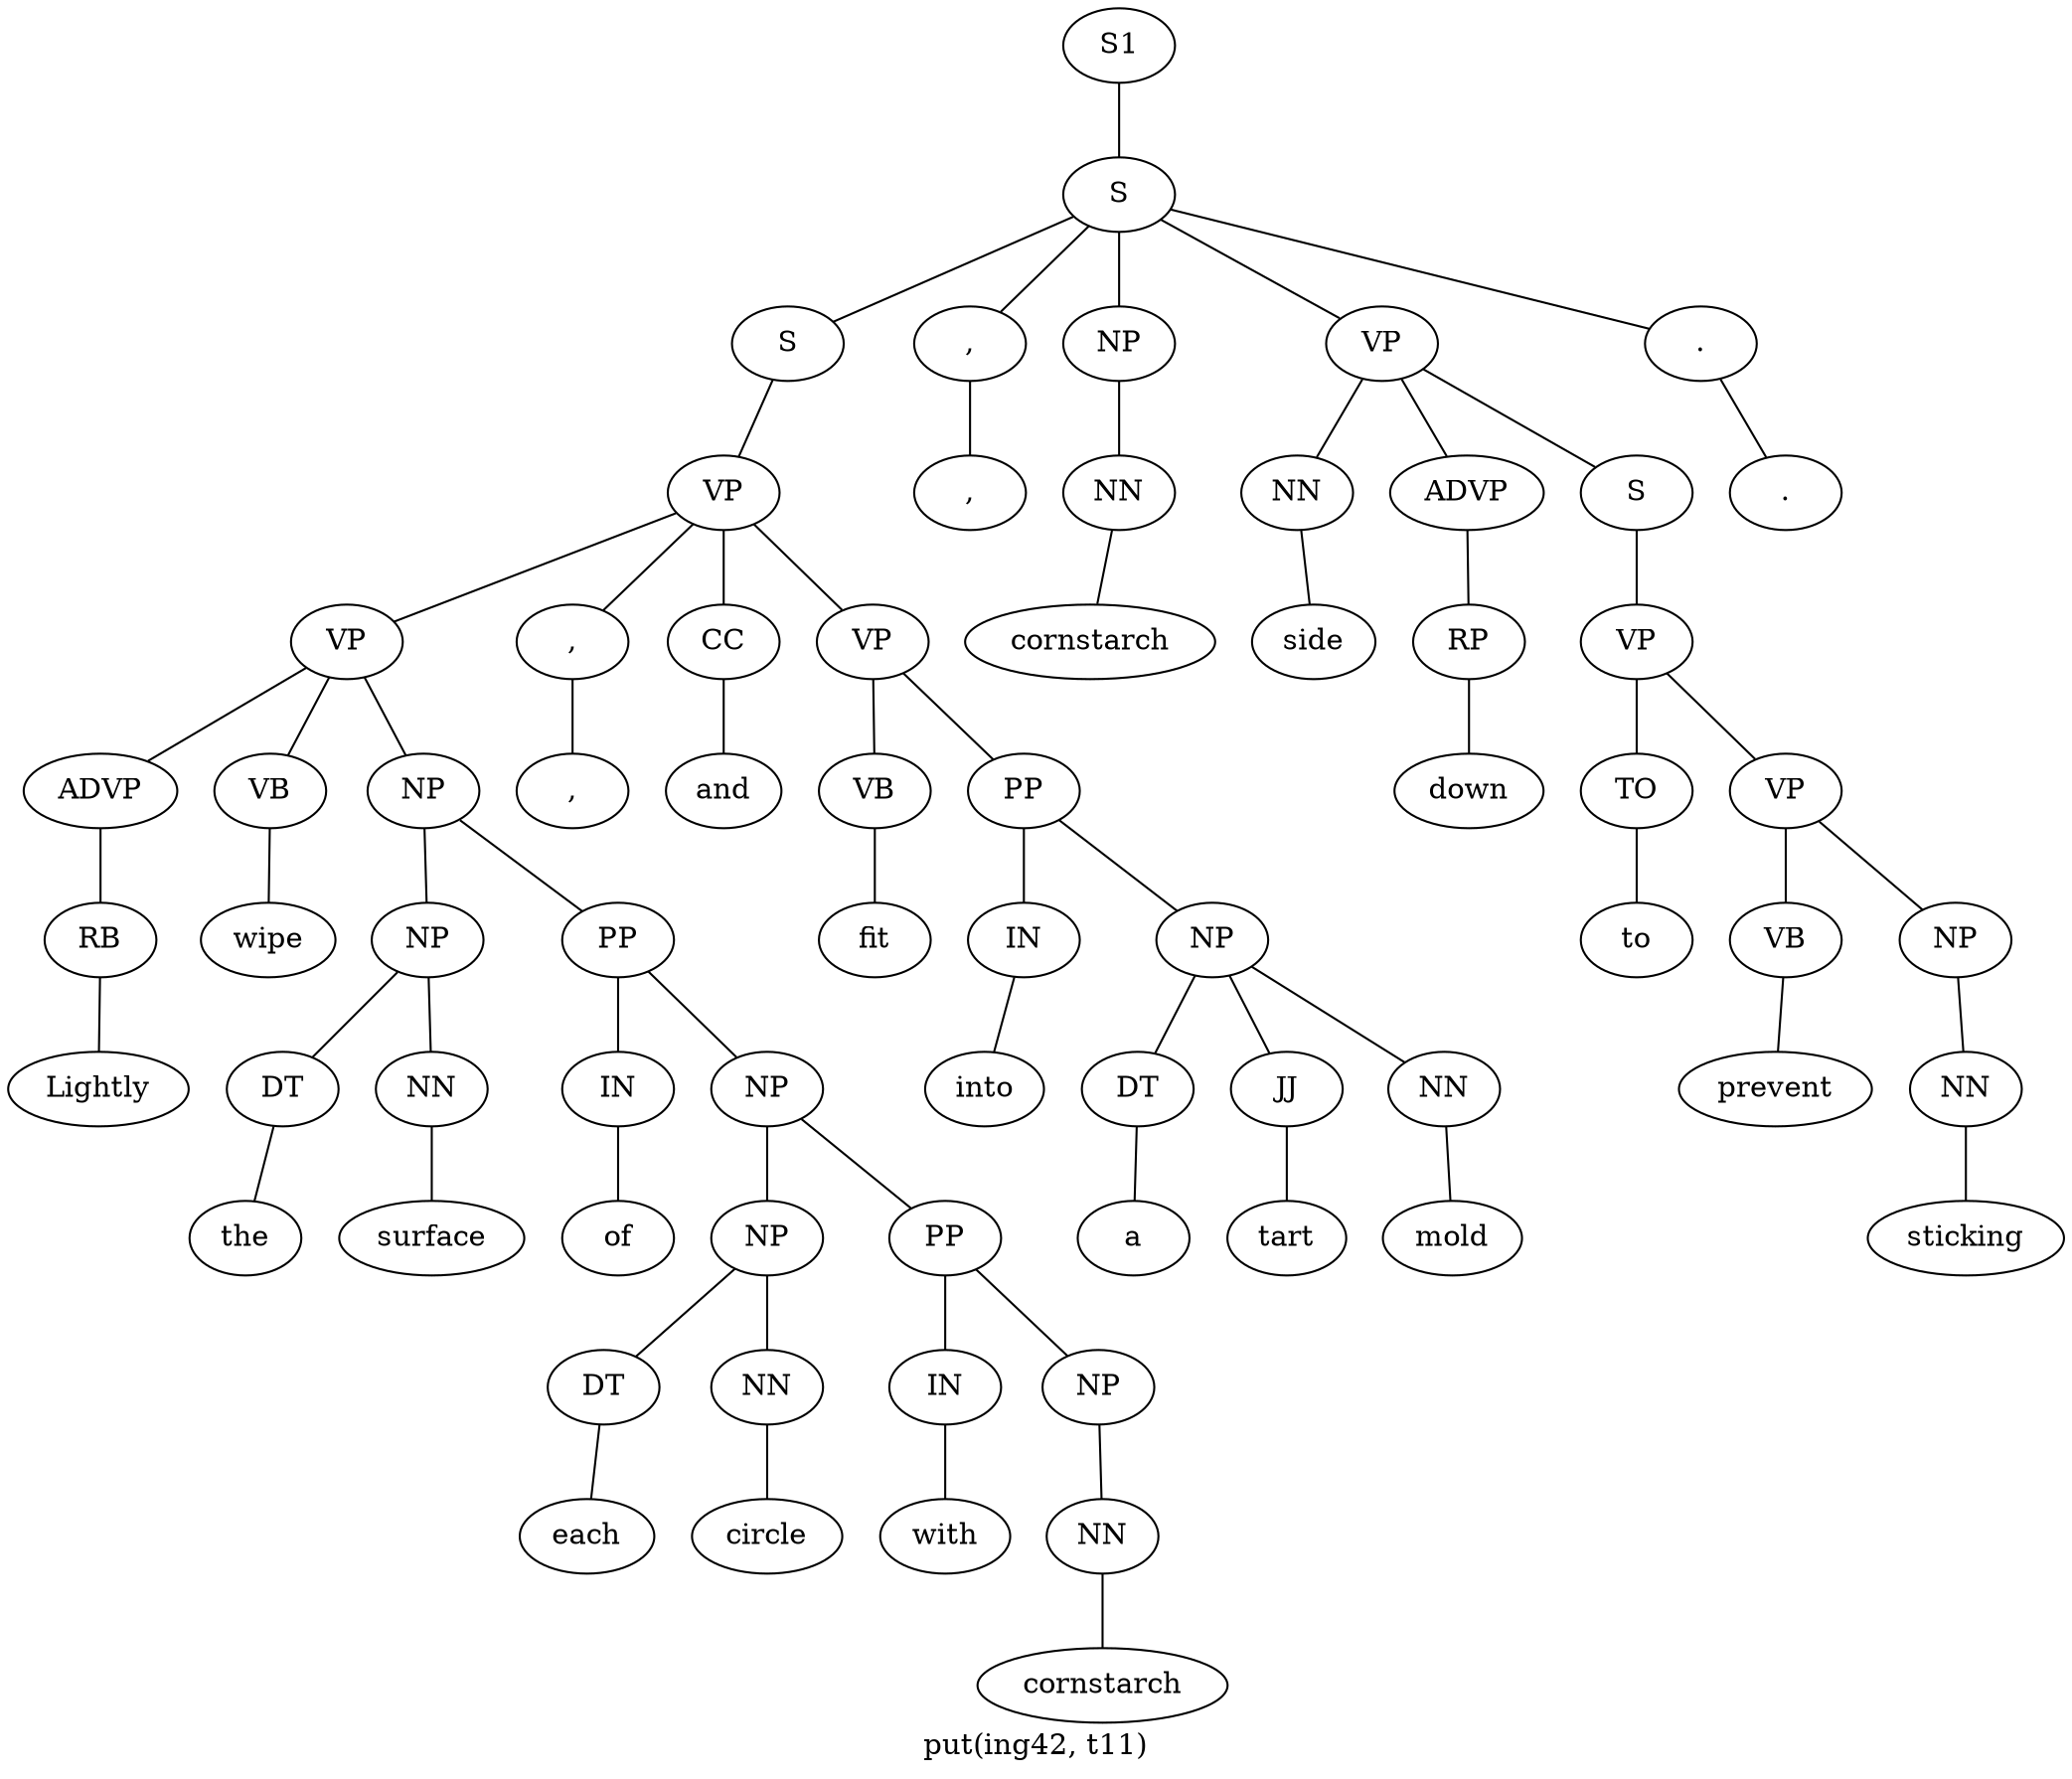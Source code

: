 graph SyntaxGraph {
	label = "put(ing42, t11)";
	Node0 [label="S1"];
	Node1 [label="S"];
	Node2 [label="S"];
	Node3 [label="VP"];
	Node4 [label="VP"];
	Node5 [label="ADVP"];
	Node6 [label="RB"];
	Node7 [label="Lightly"];
	Node8 [label="VB"];
	Node9 [label="wipe"];
	Node10 [label="NP"];
	Node11 [label="NP"];
	Node12 [label="DT"];
	Node13 [label="the"];
	Node14 [label="NN"];
	Node15 [label="surface"];
	Node16 [label="PP"];
	Node17 [label="IN"];
	Node18 [label="of"];
	Node19 [label="NP"];
	Node20 [label="NP"];
	Node21 [label="DT"];
	Node22 [label="each"];
	Node23 [label="NN"];
	Node24 [label="circle"];
	Node25 [label="PP"];
	Node26 [label="IN"];
	Node27 [label="with"];
	Node28 [label="NP"];
	Node29 [label="NN"];
	Node30 [label="cornstarch"];
	Node31 [label=","];
	Node32 [label=","];
	Node33 [label="CC"];
	Node34 [label="and"];
	Node35 [label="VP"];
	Node36 [label="VB"];
	Node37 [label="fit"];
	Node38 [label="PP"];
	Node39 [label="IN"];
	Node40 [label="into"];
	Node41 [label="NP"];
	Node42 [label="DT"];
	Node43 [label="a"];
	Node44 [label="JJ"];
	Node45 [label="tart"];
	Node46 [label="NN"];
	Node47 [label="mold"];
	Node48 [label=","];
	Node49 [label=","];
	Node50 [label="NP"];
	Node51 [label="NN"];
	Node52 [label="cornstarch"];
	Node53 [label="VP"];
	Node54 [label="NN"];
	Node55 [label="side"];
	Node56 [label="ADVP"];
	Node57 [label="RP"];
	Node58 [label="down"];
	Node59 [label="S"];
	Node60 [label="VP"];
	Node61 [label="TO"];
	Node62 [label="to"];
	Node63 [label="VP"];
	Node64 [label="VB"];
	Node65 [label="prevent"];
	Node66 [label="NP"];
	Node67 [label="NN"];
	Node68 [label="sticking"];
	Node69 [label="."];
	Node70 [label="."];

	Node0 -- Node1;
	Node1 -- Node2;
	Node1 -- Node48;
	Node1 -- Node50;
	Node1 -- Node53;
	Node1 -- Node69;
	Node2 -- Node3;
	Node3 -- Node4;
	Node3 -- Node31;
	Node3 -- Node33;
	Node3 -- Node35;
	Node4 -- Node5;
	Node4 -- Node8;
	Node4 -- Node10;
	Node5 -- Node6;
	Node6 -- Node7;
	Node8 -- Node9;
	Node10 -- Node11;
	Node10 -- Node16;
	Node11 -- Node12;
	Node11 -- Node14;
	Node12 -- Node13;
	Node14 -- Node15;
	Node16 -- Node17;
	Node16 -- Node19;
	Node17 -- Node18;
	Node19 -- Node20;
	Node19 -- Node25;
	Node20 -- Node21;
	Node20 -- Node23;
	Node21 -- Node22;
	Node23 -- Node24;
	Node25 -- Node26;
	Node25 -- Node28;
	Node26 -- Node27;
	Node28 -- Node29;
	Node29 -- Node30;
	Node31 -- Node32;
	Node33 -- Node34;
	Node35 -- Node36;
	Node35 -- Node38;
	Node36 -- Node37;
	Node38 -- Node39;
	Node38 -- Node41;
	Node39 -- Node40;
	Node41 -- Node42;
	Node41 -- Node44;
	Node41 -- Node46;
	Node42 -- Node43;
	Node44 -- Node45;
	Node46 -- Node47;
	Node48 -- Node49;
	Node50 -- Node51;
	Node51 -- Node52;
	Node53 -- Node54;
	Node53 -- Node56;
	Node53 -- Node59;
	Node54 -- Node55;
	Node56 -- Node57;
	Node57 -- Node58;
	Node59 -- Node60;
	Node60 -- Node61;
	Node60 -- Node63;
	Node61 -- Node62;
	Node63 -- Node64;
	Node63 -- Node66;
	Node64 -- Node65;
	Node66 -- Node67;
	Node67 -- Node68;
	Node69 -- Node70;
}